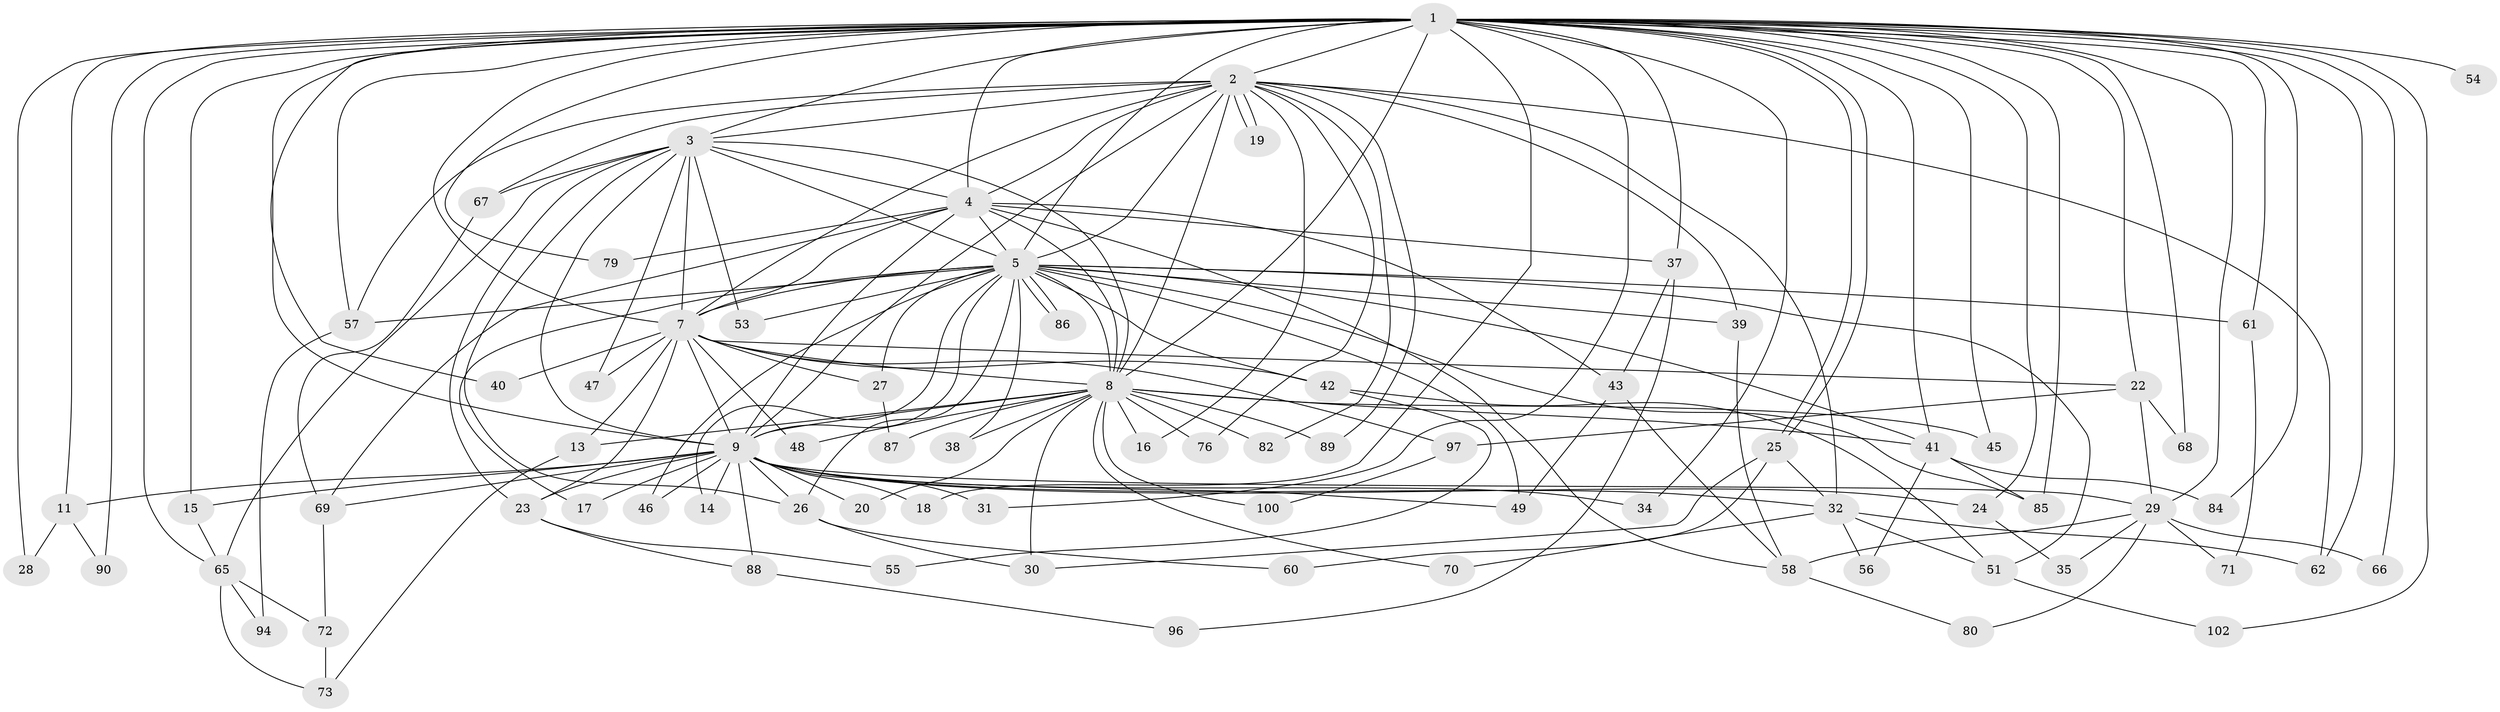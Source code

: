 // original degree distribution, {27: 0.019417475728155338, 22: 0.009708737864077669, 14: 0.009708737864077669, 15: 0.009708737864077669, 20: 0.019417475728155338, 24: 0.009708737864077669, 17: 0.009708737864077669, 21: 0.009708737864077669, 4: 0.10679611650485436, 3: 0.1941747572815534, 2: 0.5339805825242718, 5: 0.038834951456310676, 8: 0.009708737864077669, 7: 0.009708737864077669, 6: 0.009708737864077669}
// Generated by graph-tools (version 1.1) at 2025/11/02/27/25 16:11:02]
// undirected, 77 vertices, 181 edges
graph export_dot {
graph [start="1"]
  node [color=gray90,style=filled];
  1 [super="+6"];
  2 [super="+21"];
  3 [super="+99"];
  4 [super="+44"];
  5 [super="+12"];
  7 [super="+33"];
  8 [super="+74"];
  9 [super="+10"];
  11;
  13;
  14;
  15 [super="+93"];
  16;
  17;
  18;
  19;
  20;
  22;
  23 [super="+81"];
  24;
  25 [super="+52"];
  26 [super="+50"];
  27;
  28;
  29 [super="+78"];
  30;
  31;
  32 [super="+36"];
  34;
  35;
  37;
  38;
  39;
  40;
  41 [super="+75"];
  42;
  43 [super="+64"];
  45;
  46;
  47 [super="+77"];
  48;
  49 [super="+98"];
  51 [super="+63"];
  53;
  54;
  55;
  56;
  57 [super="+92"];
  58 [super="+59"];
  60;
  61;
  62 [super="+91"];
  65 [super="+101"];
  66;
  67;
  68;
  69 [super="+95"];
  70;
  71;
  72;
  73 [super="+83"];
  76;
  79;
  80;
  82;
  84;
  85 [super="+103"];
  86;
  87;
  88;
  89;
  90;
  94;
  96;
  97;
  100;
  102;
  1 -- 2 [weight=2];
  1 -- 3 [weight=2];
  1 -- 4 [weight=2];
  1 -- 5 [weight=2];
  1 -- 7 [weight=2];
  1 -- 8 [weight=3];
  1 -- 9 [weight=4];
  1 -- 15;
  1 -- 18;
  1 -- 22;
  1 -- 24;
  1 -- 25;
  1 -- 25;
  1 -- 29;
  1 -- 31;
  1 -- 37;
  1 -- 45;
  1 -- 54 [weight=2];
  1 -- 61;
  1 -- 66;
  1 -- 68;
  1 -- 84;
  1 -- 90;
  1 -- 65;
  1 -- 11;
  1 -- 79;
  1 -- 85;
  1 -- 28;
  1 -- 34;
  1 -- 102;
  1 -- 40;
  1 -- 57;
  1 -- 41;
  1 -- 62;
  2 -- 3;
  2 -- 4 [weight=2];
  2 -- 5 [weight=2];
  2 -- 7;
  2 -- 8;
  2 -- 9 [weight=2];
  2 -- 16;
  2 -- 19;
  2 -- 19;
  2 -- 39;
  2 -- 57;
  2 -- 62;
  2 -- 67;
  2 -- 76;
  2 -- 82;
  2 -- 89;
  2 -- 32;
  3 -- 4;
  3 -- 5;
  3 -- 7;
  3 -- 8;
  3 -- 9 [weight=2];
  3 -- 23;
  3 -- 47;
  3 -- 53;
  3 -- 67;
  3 -- 65;
  3 -- 26;
  4 -- 5;
  4 -- 7;
  4 -- 8;
  4 -- 9 [weight=2];
  4 -- 37;
  4 -- 43;
  4 -- 58;
  4 -- 69;
  4 -- 79;
  5 -- 7;
  5 -- 8 [weight=2];
  5 -- 9 [weight=2];
  5 -- 14;
  5 -- 17;
  5 -- 27;
  5 -- 38;
  5 -- 39;
  5 -- 41;
  5 -- 42;
  5 -- 46;
  5 -- 49;
  5 -- 51;
  5 -- 53;
  5 -- 61;
  5 -- 85;
  5 -- 86;
  5 -- 86;
  5 -- 26;
  5 -- 57;
  7 -- 8;
  7 -- 9 [weight=3];
  7 -- 13;
  7 -- 22;
  7 -- 27;
  7 -- 40;
  7 -- 42;
  7 -- 47 [weight=2];
  7 -- 48;
  7 -- 97;
  7 -- 23;
  8 -- 9 [weight=2];
  8 -- 13;
  8 -- 16;
  8 -- 20;
  8 -- 30;
  8 -- 38;
  8 -- 41;
  8 -- 45;
  8 -- 48;
  8 -- 70;
  8 -- 76;
  8 -- 82;
  8 -- 87;
  8 -- 100;
  8 -- 89;
  9 -- 15 [weight=2];
  9 -- 18;
  9 -- 23;
  9 -- 46;
  9 -- 69;
  9 -- 88;
  9 -- 11;
  9 -- 14;
  9 -- 17;
  9 -- 20;
  9 -- 24;
  9 -- 26 [weight=2];
  9 -- 31;
  9 -- 32;
  9 -- 34;
  9 -- 49;
  9 -- 29;
  11 -- 28;
  11 -- 90;
  13 -- 73;
  15 -- 65;
  22 -- 29;
  22 -- 68;
  22 -- 97;
  23 -- 55;
  23 -- 88;
  24 -- 35;
  25 -- 32;
  25 -- 60;
  25 -- 30;
  26 -- 30;
  26 -- 60;
  27 -- 87;
  29 -- 35;
  29 -- 66;
  29 -- 71;
  29 -- 80;
  29 -- 58;
  32 -- 56;
  32 -- 62;
  32 -- 70;
  32 -- 51;
  37 -- 43;
  37 -- 96;
  39 -- 58;
  41 -- 56;
  41 -- 84;
  41 -- 85;
  42 -- 51;
  42 -- 55;
  43 -- 49;
  43 -- 58;
  51 -- 102;
  57 -- 94;
  58 -- 80;
  61 -- 71;
  65 -- 72;
  65 -- 73;
  65 -- 94;
  67 -- 69;
  69 -- 72;
  72 -- 73;
  88 -- 96;
  97 -- 100;
}
